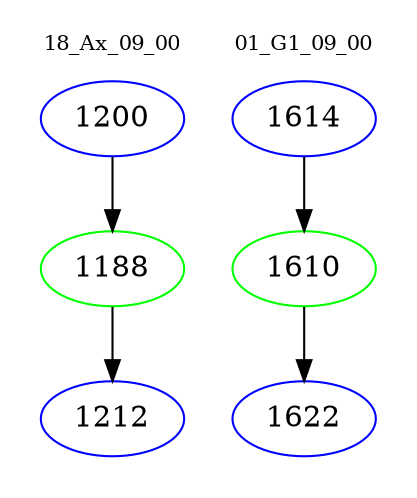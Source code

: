 digraph{
subgraph cluster_0 {
color = white
label = "18_Ax_09_00";
fontsize=10;
T0_1200 [label="1200", color="blue"]
T0_1200 -> T0_1188 [color="black"]
T0_1188 [label="1188", color="green"]
T0_1188 -> T0_1212 [color="black"]
T0_1212 [label="1212", color="blue"]
}
subgraph cluster_1 {
color = white
label = "01_G1_09_00";
fontsize=10;
T1_1614 [label="1614", color="blue"]
T1_1614 -> T1_1610 [color="black"]
T1_1610 [label="1610", color="green"]
T1_1610 -> T1_1622 [color="black"]
T1_1622 [label="1622", color="blue"]
}
}
